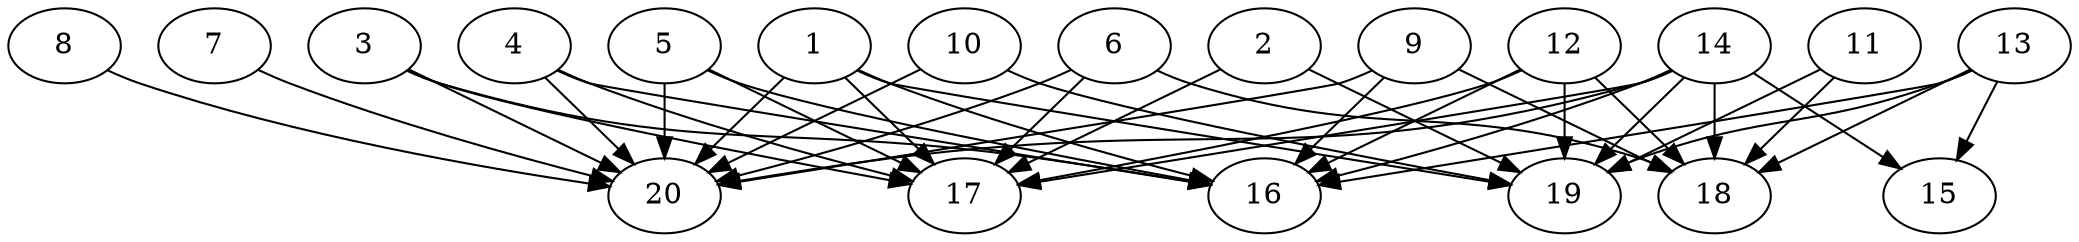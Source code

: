 // DAG automatically generated by daggen at Thu Oct  3 13:58:42 2019
// ./daggen --dot -n 20 --ccr 0.3 --fat 0.9 --regular 0.9 --density 0.7 --mindata 5242880 --maxdata 52428800 
digraph G {
  1 [size="106752000", alpha="0.15", expect_size="32025600"] 
  1 -> 16 [size ="32025600"]
  1 -> 17 [size ="32025600"]
  1 -> 19 [size ="32025600"]
  1 -> 20 [size ="32025600"]
  2 [size="57903787", alpha="0.18", expect_size="17371136"] 
  2 -> 17 [size ="17371136"]
  2 -> 19 [size ="17371136"]
  3 [size="82517333", alpha="0.12", expect_size="24755200"] 
  3 -> 16 [size ="24755200"]
  3 -> 17 [size ="24755200"]
  3 -> 20 [size ="24755200"]
  4 [size="126269440", alpha="0.15", expect_size="37880832"] 
  4 -> 16 [size ="37880832"]
  4 -> 17 [size ="37880832"]
  4 -> 20 [size ="37880832"]
  5 [size="168584533", alpha="0.10", expect_size="50575360"] 
  5 -> 16 [size ="50575360"]
  5 -> 17 [size ="50575360"]
  5 -> 20 [size ="50575360"]
  6 [size="138728107", alpha="0.15", expect_size="41618432"] 
  6 -> 17 [size ="41618432"]
  6 -> 18 [size ="41618432"]
  6 -> 20 [size ="41618432"]
  7 [size="55125333", alpha="0.04", expect_size="16537600"] 
  7 -> 20 [size ="16537600"]
  8 [size="149254827", alpha="0.14", expect_size="44776448"] 
  8 -> 20 [size ="44776448"]
  9 [size="80698027", alpha="0.06", expect_size="24209408"] 
  9 -> 16 [size ="24209408"]
  9 -> 18 [size ="24209408"]
  9 -> 20 [size ="24209408"]
  10 [size="142424747", alpha="0.02", expect_size="42727424"] 
  10 -> 19 [size ="42727424"]
  10 -> 20 [size ="42727424"]
  11 [size="37147307", alpha="0.06", expect_size="11144192"] 
  11 -> 18 [size ="11144192"]
  11 -> 19 [size ="11144192"]
  12 [size="151299413", alpha="0.09", expect_size="45389824"] 
  12 -> 16 [size ="45389824"]
  12 -> 17 [size ="45389824"]
  12 -> 18 [size ="45389824"]
  12 -> 19 [size ="45389824"]
  13 [size="137113600", alpha="0.04", expect_size="41134080"] 
  13 -> 15 [size ="41134080"]
  13 -> 16 [size ="41134080"]
  13 -> 18 [size ="41134080"]
  13 -> 19 [size ="41134080"]
  14 [size="70447787", alpha="0.18", expect_size="21134336"] 
  14 -> 15 [size ="21134336"]
  14 -> 16 [size ="21134336"]
  14 -> 17 [size ="21134336"]
  14 -> 18 [size ="21134336"]
  14 -> 19 [size ="21134336"]
  14 -> 20 [size ="21134336"]
  15 [size="31105707", alpha="0.14", expect_size="9331712"] 
  16 [size="106045440", alpha="0.08", expect_size="31813632"] 
  17 [size="65587200", alpha="0.04", expect_size="19676160"] 
  18 [size="98355200", alpha="0.15", expect_size="29506560"] 
  19 [size="54080853", alpha="0.05", expect_size="16224256"] 
  20 [size="101881173", alpha="0.07", expect_size="30564352"] 
}
